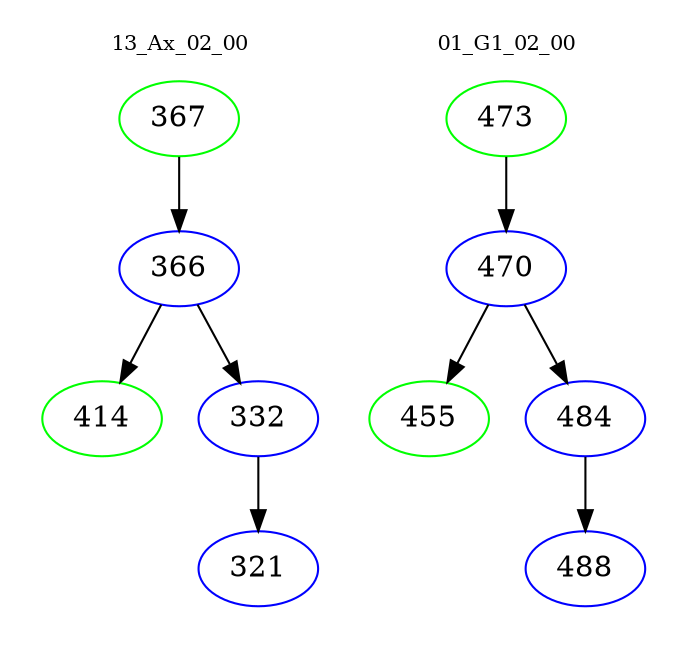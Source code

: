 digraph{
subgraph cluster_0 {
color = white
label = "13_Ax_02_00";
fontsize=10;
T0_367 [label="367", color="green"]
T0_367 -> T0_366 [color="black"]
T0_366 [label="366", color="blue"]
T0_366 -> T0_414 [color="black"]
T0_414 [label="414", color="green"]
T0_366 -> T0_332 [color="black"]
T0_332 [label="332", color="blue"]
T0_332 -> T0_321 [color="black"]
T0_321 [label="321", color="blue"]
}
subgraph cluster_1 {
color = white
label = "01_G1_02_00";
fontsize=10;
T1_473 [label="473", color="green"]
T1_473 -> T1_470 [color="black"]
T1_470 [label="470", color="blue"]
T1_470 -> T1_455 [color="black"]
T1_455 [label="455", color="green"]
T1_470 -> T1_484 [color="black"]
T1_484 [label="484", color="blue"]
T1_484 -> T1_488 [color="black"]
T1_488 [label="488", color="blue"]
}
}
